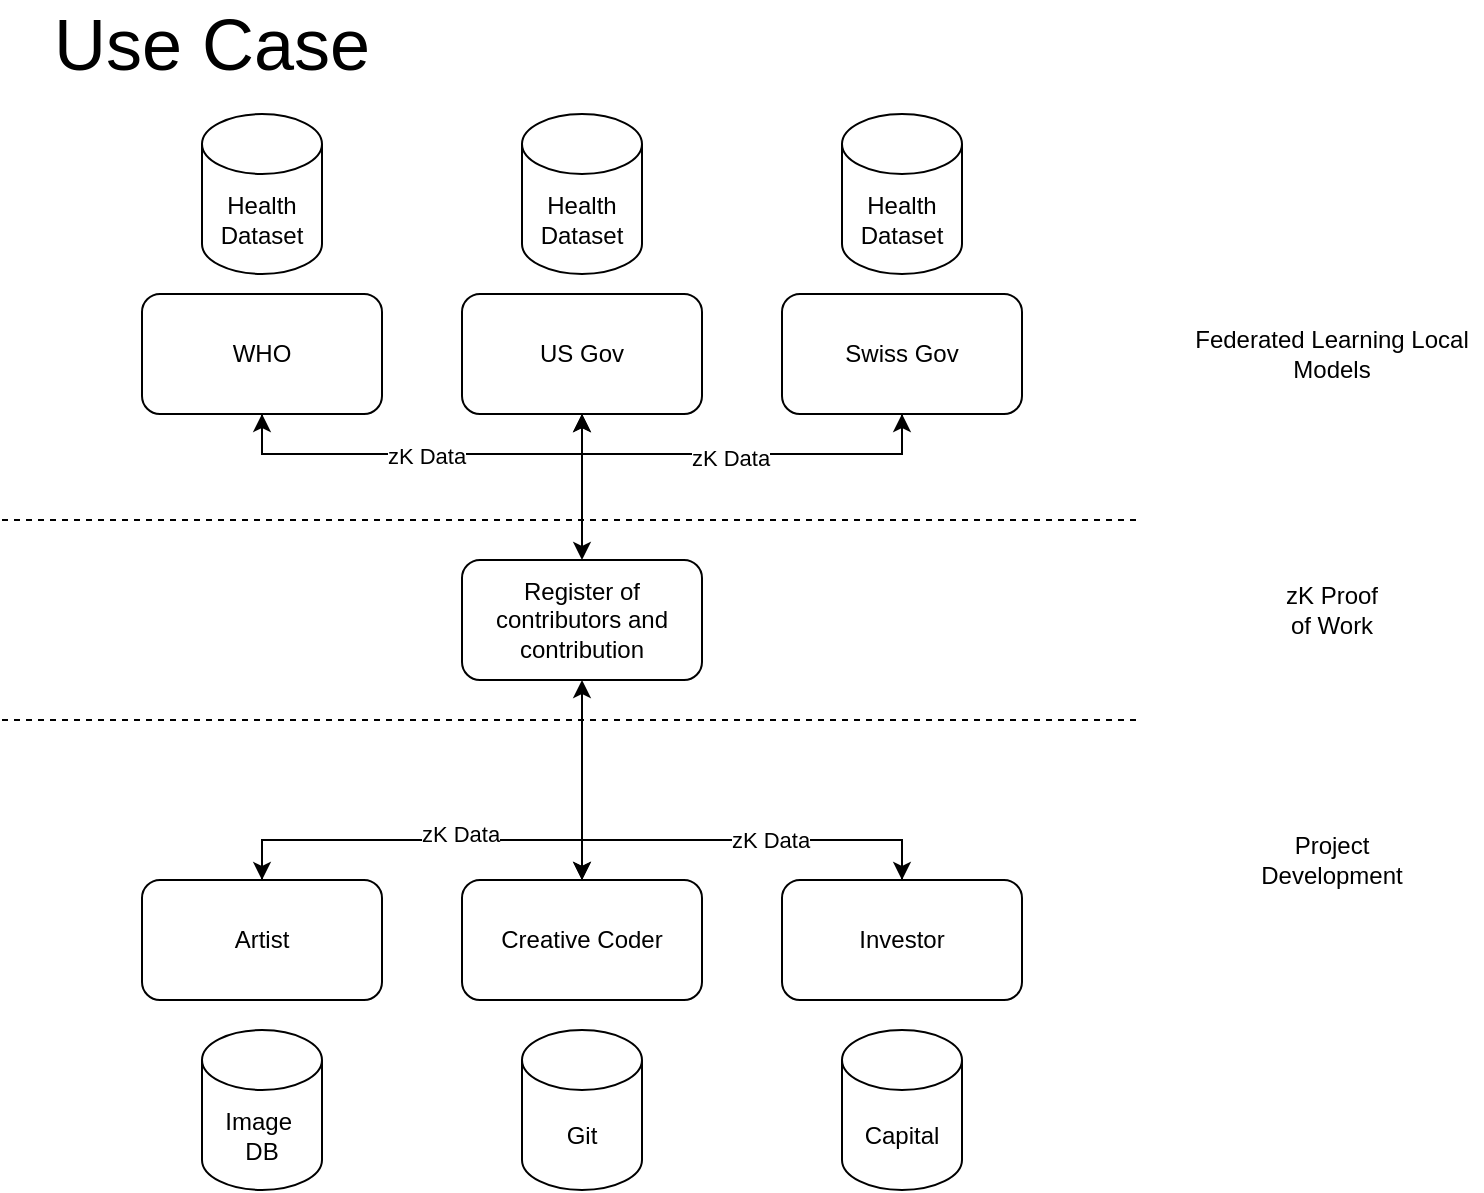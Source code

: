 <mxfile version="24.7.6">
  <diagram name="Page-1" id="TNnl34lCg-ihtbeMXzPK">
    <mxGraphModel dx="878" dy="562" grid="1" gridSize="10" guides="1" tooltips="1" connect="1" arrows="1" fold="1" page="1" pageScale="1" pageWidth="827" pageHeight="1169" math="0" shadow="0">
      <root>
        <mxCell id="0" />
        <mxCell id="1" parent="0" />
        <mxCell id="poqtZ3HqP-JEbbXibXvg-40" style="edgeStyle=orthogonalEdgeStyle;rounded=0;orthogonalLoop=1;jettySize=auto;html=1;exitX=0.5;exitY=0;exitDx=0;exitDy=0;entryX=0.5;entryY=0;entryDx=0;entryDy=0;" edge="1" parent="1" source="poqtZ3HqP-JEbbXibXvg-1" target="poqtZ3HqP-JEbbXibXvg-10">
          <mxGeometry relative="1" as="geometry" />
        </mxCell>
        <mxCell id="poqtZ3HqP-JEbbXibXvg-41" style="edgeStyle=orthogonalEdgeStyle;rounded=0;orthogonalLoop=1;jettySize=auto;html=1;exitX=0.5;exitY=0;exitDx=0;exitDy=0;entryX=0.5;entryY=0;entryDx=0;entryDy=0;" edge="1" parent="1" source="poqtZ3HqP-JEbbXibXvg-1" target="poqtZ3HqP-JEbbXibXvg-11">
          <mxGeometry relative="1" as="geometry" />
        </mxCell>
        <mxCell id="poqtZ3HqP-JEbbXibXvg-47" style="edgeStyle=orthogonalEdgeStyle;rounded=0;orthogonalLoop=1;jettySize=auto;html=1;exitX=0.5;exitY=0;exitDx=0;exitDy=0;entryX=0.5;entryY=1;entryDx=0;entryDy=0;" edge="1" parent="1" source="poqtZ3HqP-JEbbXibXvg-1" target="poqtZ3HqP-JEbbXibXvg-35">
          <mxGeometry relative="1" as="geometry" />
        </mxCell>
        <mxCell id="poqtZ3HqP-JEbbXibXvg-1" value="Creative Coder" style="rounded=1;whiteSpace=wrap;html=1;" vertex="1" parent="1">
          <mxGeometry x="240" y="453" width="120" height="60" as="geometry" />
        </mxCell>
        <mxCell id="poqtZ3HqP-JEbbXibXvg-23" style="edgeStyle=orthogonalEdgeStyle;rounded=0;orthogonalLoop=1;jettySize=auto;html=1;exitX=0.5;exitY=1;exitDx=0;exitDy=0;entryX=0.5;entryY=1;entryDx=0;entryDy=0;" edge="1" parent="1" source="poqtZ3HqP-JEbbXibXvg-2" target="poqtZ3HqP-JEbbXibXvg-3">
          <mxGeometry relative="1" as="geometry" />
        </mxCell>
        <mxCell id="poqtZ3HqP-JEbbXibXvg-24" style="edgeStyle=orthogonalEdgeStyle;rounded=0;orthogonalLoop=1;jettySize=auto;html=1;exitX=0.5;exitY=1;exitDx=0;exitDy=0;entryX=0.5;entryY=1;entryDx=0;entryDy=0;" edge="1" parent="1" source="poqtZ3HqP-JEbbXibXvg-2" target="poqtZ3HqP-JEbbXibXvg-4">
          <mxGeometry relative="1" as="geometry" />
        </mxCell>
        <mxCell id="poqtZ3HqP-JEbbXibXvg-2" value="Swiss Gov" style="rounded=1;whiteSpace=wrap;html=1;" vertex="1" parent="1">
          <mxGeometry x="400" y="160" width="120" height="60" as="geometry" />
        </mxCell>
        <mxCell id="poqtZ3HqP-JEbbXibXvg-46" style="edgeStyle=orthogonalEdgeStyle;rounded=0;orthogonalLoop=1;jettySize=auto;html=1;exitX=0.5;exitY=1;exitDx=0;exitDy=0;" edge="1" parent="1" source="poqtZ3HqP-JEbbXibXvg-3" target="poqtZ3HqP-JEbbXibXvg-35">
          <mxGeometry relative="1" as="geometry" />
        </mxCell>
        <mxCell id="poqtZ3HqP-JEbbXibXvg-3" value="US Gov" style="rounded=1;whiteSpace=wrap;html=1;" vertex="1" parent="1">
          <mxGeometry x="240" y="160" width="120" height="60" as="geometry" />
        </mxCell>
        <mxCell id="poqtZ3HqP-JEbbXibXvg-22" style="edgeStyle=orthogonalEdgeStyle;rounded=0;orthogonalLoop=1;jettySize=auto;html=1;exitX=0.5;exitY=1;exitDx=0;exitDy=0;entryX=0.5;entryY=1;entryDx=0;entryDy=0;" edge="1" parent="1" source="poqtZ3HqP-JEbbXibXvg-4" target="poqtZ3HqP-JEbbXibXvg-3">
          <mxGeometry relative="1" as="geometry" />
        </mxCell>
        <mxCell id="poqtZ3HqP-JEbbXibXvg-25" style="edgeStyle=orthogonalEdgeStyle;rounded=0;orthogonalLoop=1;jettySize=auto;html=1;exitX=0.5;exitY=1;exitDx=0;exitDy=0;entryX=0.5;entryY=1;entryDx=0;entryDy=0;" edge="1" parent="1" source="poqtZ3HqP-JEbbXibXvg-4" target="poqtZ3HqP-JEbbXibXvg-2">
          <mxGeometry relative="1" as="geometry" />
        </mxCell>
        <mxCell id="poqtZ3HqP-JEbbXibXvg-26" value="zK Data" style="edgeLabel;html=1;align=center;verticalAlign=middle;resizable=0;points=[];" vertex="1" connectable="0" parent="poqtZ3HqP-JEbbXibXvg-25">
          <mxGeometry x="-0.433" y="-1" relative="1" as="geometry">
            <mxPoint as="offset" />
          </mxGeometry>
        </mxCell>
        <mxCell id="poqtZ3HqP-JEbbXibXvg-28" value="zK Data" style="edgeLabel;html=1;align=center;verticalAlign=middle;resizable=0;points=[];" vertex="1" connectable="0" parent="poqtZ3HqP-JEbbXibXvg-25">
          <mxGeometry x="0.411" y="-2" relative="1" as="geometry">
            <mxPoint as="offset" />
          </mxGeometry>
        </mxCell>
        <mxCell id="poqtZ3HqP-JEbbXibXvg-4" value="WHO" style="rounded=1;whiteSpace=wrap;html=1;" vertex="1" parent="1">
          <mxGeometry x="80" y="160" width="120" height="60" as="geometry" />
        </mxCell>
        <mxCell id="poqtZ3HqP-JEbbXibXvg-6" value="Health&lt;div&gt;Dataset&lt;/div&gt;" style="shape=cylinder3;whiteSpace=wrap;html=1;boundedLbl=1;backgroundOutline=1;size=15;" vertex="1" parent="1">
          <mxGeometry x="110" y="70" width="60" height="80" as="geometry" />
        </mxCell>
        <mxCell id="poqtZ3HqP-JEbbXibXvg-7" value="Health&lt;div&gt;Dataset&lt;/div&gt;" style="shape=cylinder3;whiteSpace=wrap;html=1;boundedLbl=1;backgroundOutline=1;size=15;" vertex="1" parent="1">
          <mxGeometry x="270" y="70" width="60" height="80" as="geometry" />
        </mxCell>
        <mxCell id="poqtZ3HqP-JEbbXibXvg-8" value="Health&lt;div&gt;Dataset&lt;/div&gt;" style="shape=cylinder3;whiteSpace=wrap;html=1;boundedLbl=1;backgroundOutline=1;size=15;" vertex="1" parent="1">
          <mxGeometry x="430" y="70" width="60" height="80" as="geometry" />
        </mxCell>
        <mxCell id="poqtZ3HqP-JEbbXibXvg-9" value="Git" style="shape=cylinder3;whiteSpace=wrap;html=1;boundedLbl=1;backgroundOutline=1;size=15;" vertex="1" parent="1">
          <mxGeometry x="270" y="528" width="60" height="80" as="geometry" />
        </mxCell>
        <mxCell id="poqtZ3HqP-JEbbXibXvg-39" style="edgeStyle=orthogonalEdgeStyle;rounded=0;orthogonalLoop=1;jettySize=auto;html=1;exitX=0.5;exitY=0;exitDx=0;exitDy=0;entryX=0.5;entryY=0;entryDx=0;entryDy=0;" edge="1" parent="1" source="poqtZ3HqP-JEbbXibXvg-10" target="poqtZ3HqP-JEbbXibXvg-1">
          <mxGeometry relative="1" as="geometry" />
        </mxCell>
        <mxCell id="poqtZ3HqP-JEbbXibXvg-42" value="&lt;span style=&quot;caret-color: rgba(0, 0, 0, 0); color: rgba(0, 0, 0, 0); font-family: monospace; font-size: 0px; text-align: start; background-color: rgb(251, 251, 251);&quot;&gt;%3CmxGraphModel%3E%3Croot%3E%3CmxCell%20id%3D%220%22%2F%3E%3CmxCell%20id%3D%221%22%20parent%3D%220%22%2F%3E%3CmxCell%20id%3D%222%22%20value%3D%22zK%20Data%22%20style%3D%22edgeLabel%3Bhtml%3D1%3Balign%3Dcenter%3BverticalAlign%3Dmiddle%3Bresizable%3D0%3Bpoints%3D%5B%5D%3B%22%20vertex%3D%221%22%20connectable%3D%220%22%20parent%3D%221%22%3E%3CmxGeometry%20x%3D%22222%22%20y%3D%22241%22%20as%3D%22geometry%22%2F%3E%3C%2FmxCell%3E%3C%2Froot%3E%3C%2FmxGraphModel%3E&lt;/span&gt;" style="edgeLabel;html=1;align=center;verticalAlign=middle;resizable=0;points=[];" vertex="1" connectable="0" parent="poqtZ3HqP-JEbbXibXvg-39">
          <mxGeometry x="-0.02" relative="1" as="geometry">
            <mxPoint as="offset" />
          </mxGeometry>
        </mxCell>
        <mxCell id="poqtZ3HqP-JEbbXibXvg-44" value="zK Data" style="edgeLabel;html=1;align=center;verticalAlign=middle;resizable=0;points=[];" vertex="1" connectable="0" parent="poqtZ3HqP-JEbbXibXvg-39">
          <mxGeometry x="0.19" y="3" relative="1" as="geometry">
            <mxPoint as="offset" />
          </mxGeometry>
        </mxCell>
        <mxCell id="poqtZ3HqP-JEbbXibXvg-10" value="Artist" style="rounded=1;whiteSpace=wrap;html=1;" vertex="1" parent="1">
          <mxGeometry x="80" y="453" width="120" height="60" as="geometry" />
        </mxCell>
        <mxCell id="poqtZ3HqP-JEbbXibXvg-38" style="edgeStyle=orthogonalEdgeStyle;rounded=0;orthogonalLoop=1;jettySize=auto;html=1;exitX=0.5;exitY=0;exitDx=0;exitDy=0;entryX=0.5;entryY=0;entryDx=0;entryDy=0;" edge="1" parent="1" source="poqtZ3HqP-JEbbXibXvg-11" target="poqtZ3HqP-JEbbXibXvg-1">
          <mxGeometry relative="1" as="geometry" />
        </mxCell>
        <mxCell id="poqtZ3HqP-JEbbXibXvg-43" value="zK Data" style="edgeLabel;html=1;align=center;verticalAlign=middle;resizable=0;points=[];" vertex="1" connectable="0" parent="poqtZ3HqP-JEbbXibXvg-38">
          <mxGeometry x="-0.14" relative="1" as="geometry">
            <mxPoint as="offset" />
          </mxGeometry>
        </mxCell>
        <mxCell id="poqtZ3HqP-JEbbXibXvg-11" value="Investor" style="rounded=1;whiteSpace=wrap;html=1;" vertex="1" parent="1">
          <mxGeometry x="400" y="453" width="120" height="60" as="geometry" />
        </mxCell>
        <mxCell id="poqtZ3HqP-JEbbXibXvg-17" value="&lt;font style=&quot;font-size: 36px;&quot;&gt;Use Case&lt;/font&gt;" style="text;html=1;align=center;verticalAlign=middle;whiteSpace=wrap;rounded=0;" vertex="1" parent="1">
          <mxGeometry x="30" y="20" width="170" height="30" as="geometry" />
        </mxCell>
        <mxCell id="poqtZ3HqP-JEbbXibXvg-20" value="Image&amp;nbsp;&lt;div&gt;DB&lt;/div&gt;" style="shape=cylinder3;whiteSpace=wrap;html=1;boundedLbl=1;backgroundOutline=1;size=15;" vertex="1" parent="1">
          <mxGeometry x="110" y="528" width="60" height="80" as="geometry" />
        </mxCell>
        <mxCell id="poqtZ3HqP-JEbbXibXvg-29" value="Capital" style="shape=cylinder3;whiteSpace=wrap;html=1;boundedLbl=1;backgroundOutline=1;size=15;" vertex="1" parent="1">
          <mxGeometry x="430" y="528" width="60" height="80" as="geometry" />
        </mxCell>
        <mxCell id="poqtZ3HqP-JEbbXibXvg-32" value="" style="endArrow=none;dashed=1;html=1;rounded=0;" edge="1" parent="1">
          <mxGeometry width="50" height="50" relative="1" as="geometry">
            <mxPoint x="10" y="273" as="sourcePoint" />
            <mxPoint x="580" y="273" as="targetPoint" />
          </mxGeometry>
        </mxCell>
        <mxCell id="poqtZ3HqP-JEbbXibXvg-33" value="Federated Learning Local Models" style="text;html=1;align=center;verticalAlign=middle;whiteSpace=wrap;rounded=0;" vertex="1" parent="1">
          <mxGeometry x="600" y="175" width="150" height="30" as="geometry" />
        </mxCell>
        <mxCell id="poqtZ3HqP-JEbbXibXvg-34" value="zK Proof of Work" style="text;html=1;align=center;verticalAlign=middle;whiteSpace=wrap;rounded=0;" vertex="1" parent="1">
          <mxGeometry x="645" y="303" width="60" height="30" as="geometry" />
        </mxCell>
        <mxCell id="poqtZ3HqP-JEbbXibXvg-35" value="Register of contributors and contribution" style="rounded=1;whiteSpace=wrap;html=1;" vertex="1" parent="1">
          <mxGeometry x="240" y="293" width="120" height="60" as="geometry" />
        </mxCell>
        <mxCell id="poqtZ3HqP-JEbbXibXvg-36" value="" style="endArrow=none;dashed=1;html=1;rounded=0;" edge="1" parent="1">
          <mxGeometry width="50" height="50" relative="1" as="geometry">
            <mxPoint x="10" y="373" as="sourcePoint" />
            <mxPoint x="580" y="373" as="targetPoint" />
          </mxGeometry>
        </mxCell>
        <mxCell id="poqtZ3HqP-JEbbXibXvg-37" value="Project Development" style="text;html=1;align=center;verticalAlign=middle;whiteSpace=wrap;rounded=0;" vertex="1" parent="1">
          <mxGeometry x="645" y="428" width="60" height="30" as="geometry" />
        </mxCell>
      </root>
    </mxGraphModel>
  </diagram>
</mxfile>
